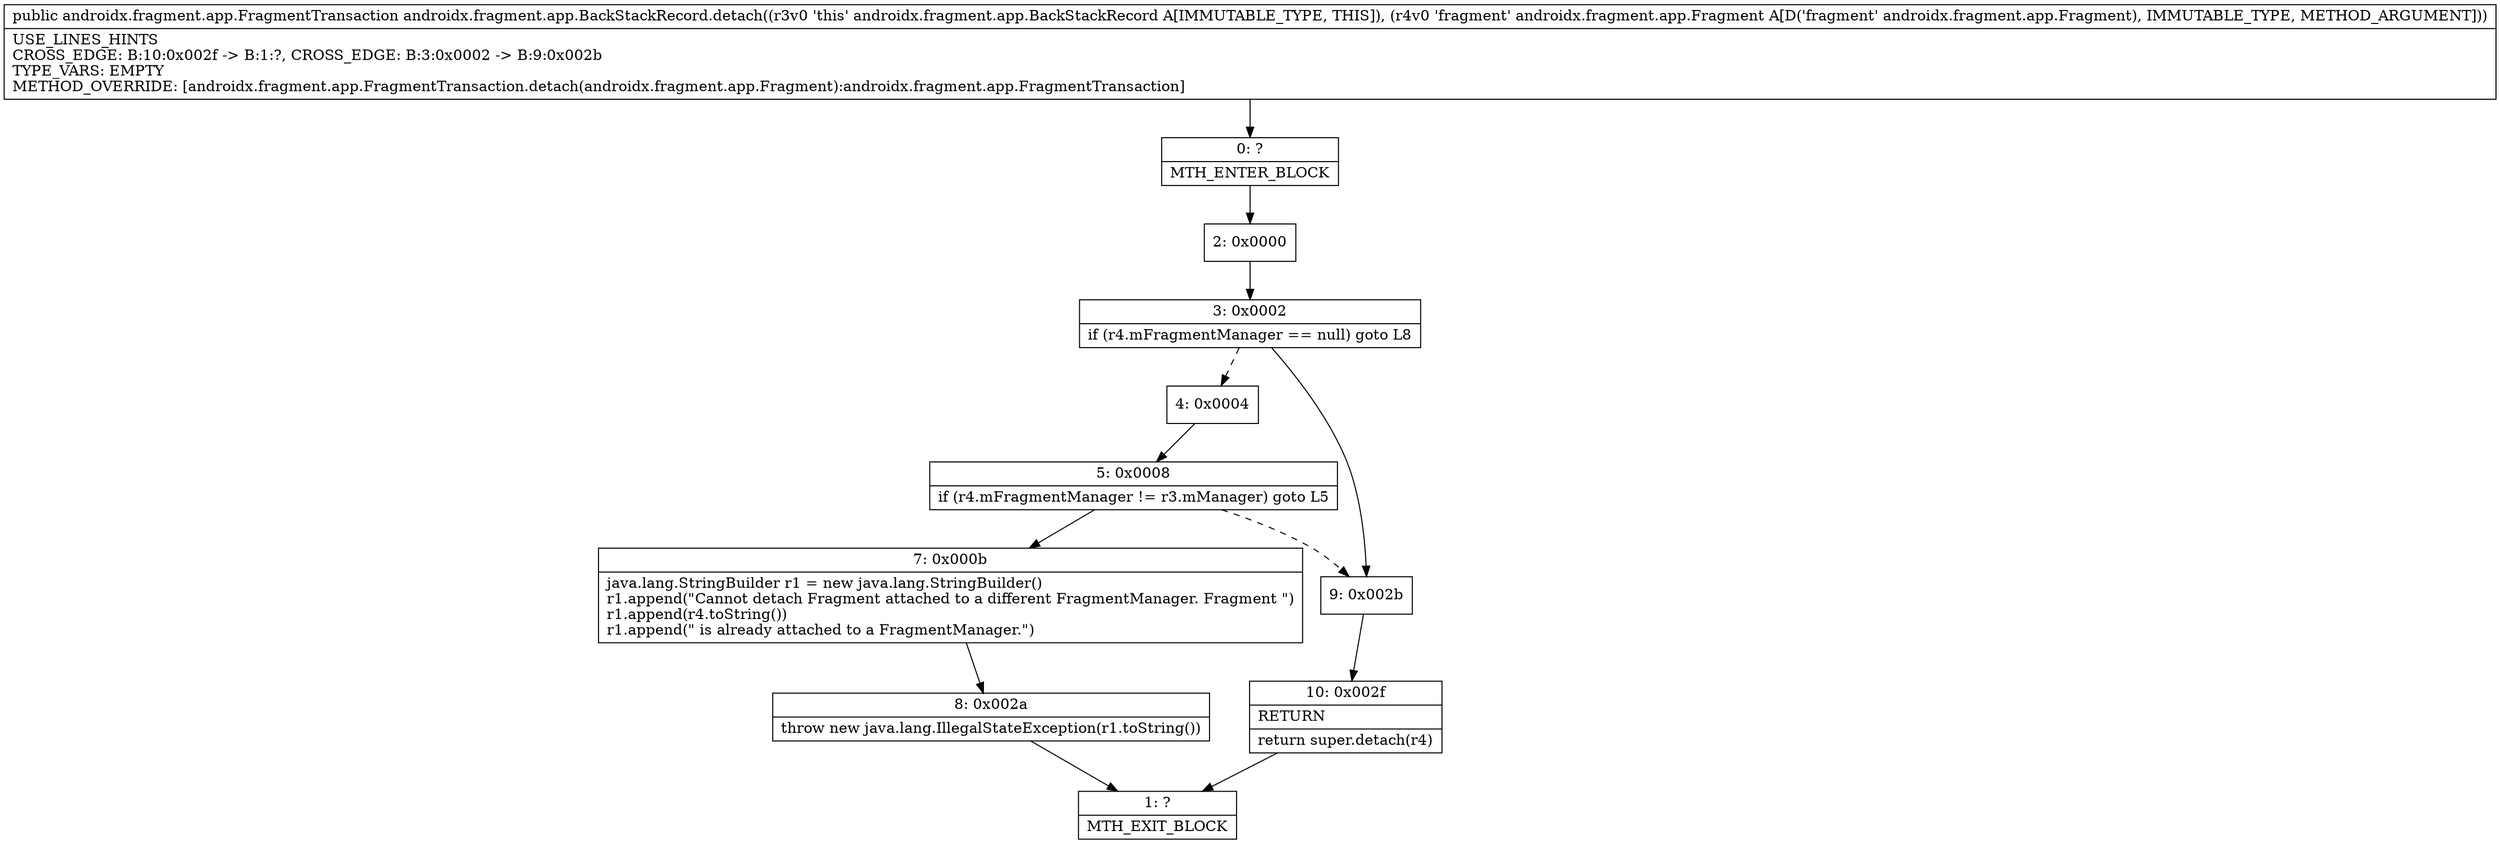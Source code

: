 digraph "CFG forandroidx.fragment.app.BackStackRecord.detach(Landroidx\/fragment\/app\/Fragment;)Landroidx\/fragment\/app\/FragmentTransaction;" {
Node_0 [shape=record,label="{0\:\ ?|MTH_ENTER_BLOCK\l}"];
Node_2 [shape=record,label="{2\:\ 0x0000}"];
Node_3 [shape=record,label="{3\:\ 0x0002|if (r4.mFragmentManager == null) goto L8\l}"];
Node_4 [shape=record,label="{4\:\ 0x0004}"];
Node_5 [shape=record,label="{5\:\ 0x0008|if (r4.mFragmentManager != r3.mManager) goto L5\l}"];
Node_7 [shape=record,label="{7\:\ 0x000b|java.lang.StringBuilder r1 = new java.lang.StringBuilder()\lr1.append(\"Cannot detach Fragment attached to a different FragmentManager. Fragment \")\lr1.append(r4.toString())\lr1.append(\" is already attached to a FragmentManager.\")\l}"];
Node_8 [shape=record,label="{8\:\ 0x002a|throw new java.lang.IllegalStateException(r1.toString())\l}"];
Node_1 [shape=record,label="{1\:\ ?|MTH_EXIT_BLOCK\l}"];
Node_9 [shape=record,label="{9\:\ 0x002b}"];
Node_10 [shape=record,label="{10\:\ 0x002f|RETURN\l|return super.detach(r4)\l}"];
MethodNode[shape=record,label="{public androidx.fragment.app.FragmentTransaction androidx.fragment.app.BackStackRecord.detach((r3v0 'this' androidx.fragment.app.BackStackRecord A[IMMUTABLE_TYPE, THIS]), (r4v0 'fragment' androidx.fragment.app.Fragment A[D('fragment' androidx.fragment.app.Fragment), IMMUTABLE_TYPE, METHOD_ARGUMENT]))  | USE_LINES_HINTS\lCROSS_EDGE: B:10:0x002f \-\> B:1:?, CROSS_EDGE: B:3:0x0002 \-\> B:9:0x002b\lTYPE_VARS: EMPTY\lMETHOD_OVERRIDE: [androidx.fragment.app.FragmentTransaction.detach(androidx.fragment.app.Fragment):androidx.fragment.app.FragmentTransaction]\l}"];
MethodNode -> Node_0;Node_0 -> Node_2;
Node_2 -> Node_3;
Node_3 -> Node_4[style=dashed];
Node_3 -> Node_9;
Node_4 -> Node_5;
Node_5 -> Node_7;
Node_5 -> Node_9[style=dashed];
Node_7 -> Node_8;
Node_8 -> Node_1;
Node_9 -> Node_10;
Node_10 -> Node_1;
}

